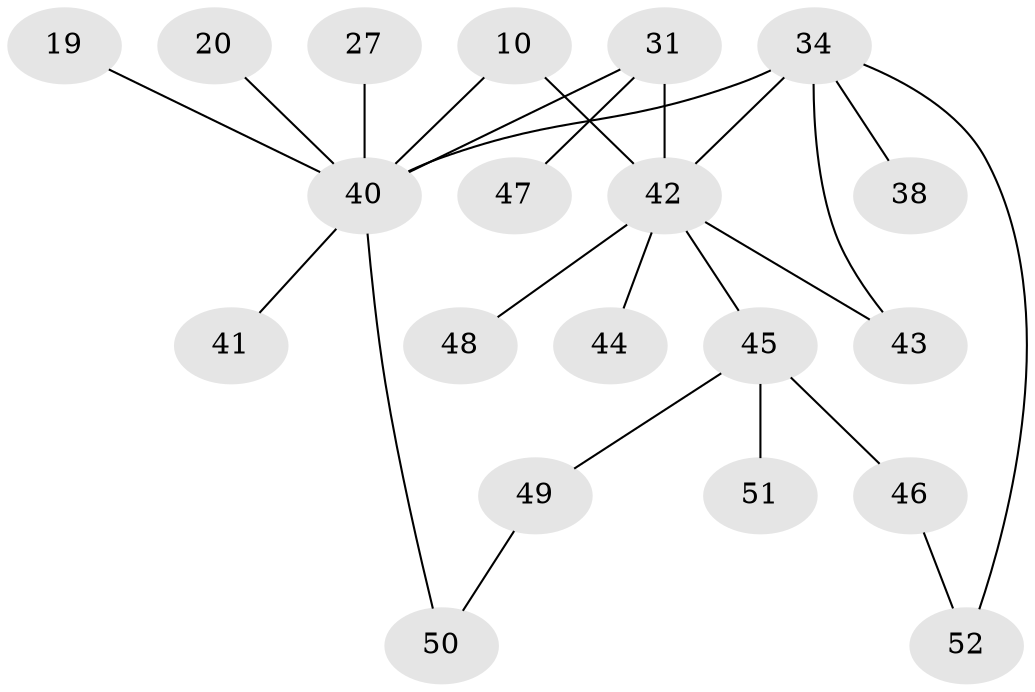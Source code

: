 // original degree distribution, {7: 0.019230769230769232, 4: 0.11538461538461539, 3: 0.21153846153846154, 6: 0.019230769230769232, 2: 0.36538461538461536, 1: 0.25, 5: 0.019230769230769232}
// Generated by graph-tools (version 1.1) at 2025/45/03/04/25 21:45:22]
// undirected, 20 vertices, 24 edges
graph export_dot {
graph [start="1"]
  node [color=gray90,style=filled];
  10 [super="+3"];
  19;
  20 [super="+8"];
  27;
  31 [super="+28"];
  34 [super="+25+29+17"];
  38;
  40 [super="+13+24"];
  41 [super="+36"];
  42 [super="+18+23+9+21+32"];
  43 [super="+35+37+39"];
  44;
  45 [super="+14+26+30"];
  46;
  47;
  48 [super="+16+33"];
  49;
  50;
  51;
  52;
  10 -- 42;
  10 -- 40;
  19 -- 40;
  20 -- 40;
  27 -- 40;
  31 -- 47;
  31 -- 42 [weight=4];
  31 -- 40;
  34 -- 43;
  34 -- 52;
  34 -- 38;
  34 -- 42;
  34 -- 40 [weight=4];
  40 -- 50;
  40 -- 41;
  42 -- 44;
  42 -- 48;
  42 -- 45;
  42 -- 43 [weight=2];
  45 -- 46;
  45 -- 49;
  45 -- 51;
  46 -- 52;
  49 -- 50;
}
